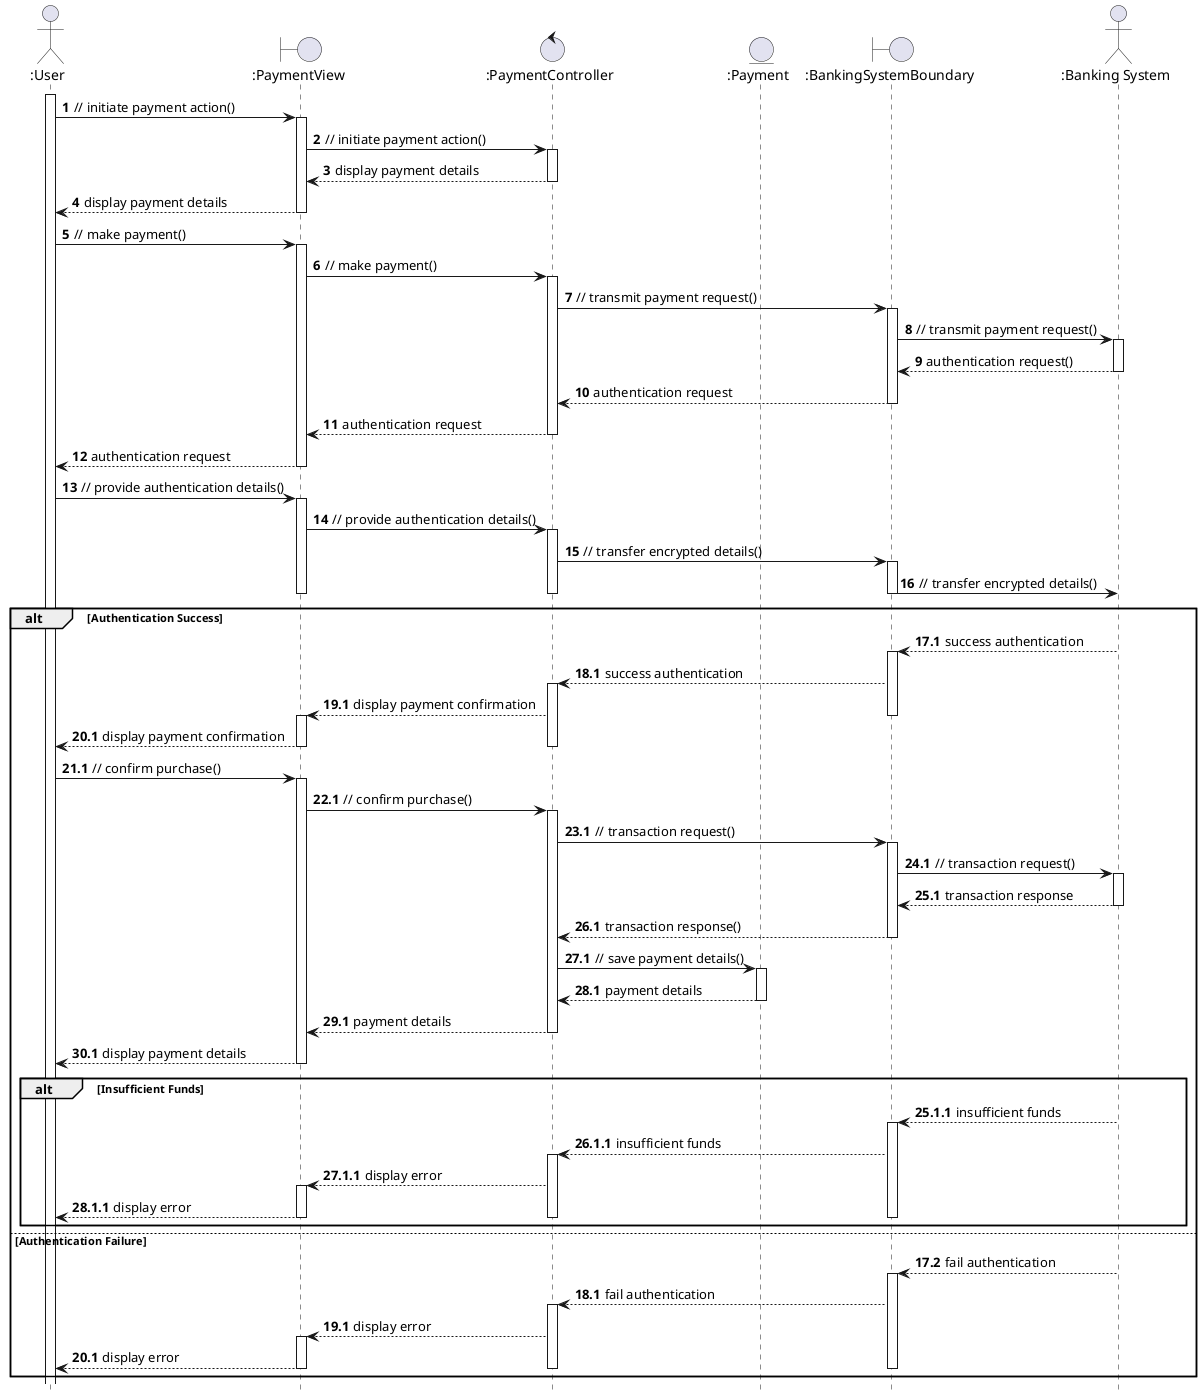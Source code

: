 @startuml
hide footbox

actor ":User" as User
boundary ":PaymentView" as PaymentView
control ":PaymentController" as PaymentController
entity ":Payment" as Payment
boundary  ":BankingSystemBoundary" as BankingSystemBoundary
actor ":Banking System" as BankingSystem

autonumber
User ++
  User -> PaymentView: // initiate payment action()
  activate PaymentView
    PaymentView -> PaymentController: // initiate payment action()
    activate PaymentController
      PaymentController --> PaymentView: display payment details
    deactivate PaymentController
    PaymentView --> User: display payment details
  deactivate PaymentView
  
  User -> PaymentView: // make payment()
  activate PaymentView
    PaymentView -> PaymentController: // make payment()
    activate PaymentController
      PaymentController ->  BankingSystemBoundary: // transmit payment request()
      activate  BankingSystemBoundary
         BankingSystemBoundary -> BankingSystem: // transmit payment request()
        activate BankingSystem
          BankingSystem -->  BankingSystemBoundary: authentication request()
        deactivate BankingSystem
        BankingSystemBoundary --> PaymentController: authentication request
      deactivate  BankingSystemBoundary
      PaymentController --> PaymentView: authentication request
    deactivate PaymentController
    PaymentView --> User: authentication request
  deactivate PaymentView
  User -> PaymentView: // provide authentication details()
  activate PaymentView
    PaymentView -> PaymentController: // provide authentication details()
    activate PaymentController
      PaymentController ->  BankingSystemBoundary: // transfer encrypted details()
      activate  BankingSystemBoundary
         BankingSystemBoundary -> BankingSystem: // transfer encrypted details()
      deactivate  BankingSystemBoundary
    deactivate PaymentController
  deactivate PaymentView

alt Authentication Success
  autonumber 17.1
    BankingSystem -->  BankingSystemBoundary: success authentication
    autonumber inc A
    activate  BankingSystemBoundary
      BankingSystemBoundary --> PaymentController: success authentication
      autonumber inc A
      activate PaymentController
        PaymentController --> PaymentView: display payment confirmation
        autonumber inc A
    deactivate  BankingSystemBoundary
        activate PaymentView
          PaymentView --> User: display payment confirmation
          autonumber inc A
      deactivate PaymentController
        deactivate PaymentView

        User -> PaymentView: // confirm purchase()
        autonumber inc A
        activate PaymentView
          PaymentView -> PaymentController: // confirm purchase()
          autonumber inc A
          activate PaymentController
            PaymentController ->  BankingSystemBoundary: // transaction request()
            autonumber inc A
            activate  BankingSystemBoundary
              BankingSystemBoundary -> BankingSystem: // transaction request()
              autonumber inc A
              activate BankingSystem
                BankingSystem -->  BankingSystemBoundary: transaction response
                autonumber inc A
              deactivate BankingSystem
              BankingSystemBoundary --> PaymentController: transaction response()
              autonumber inc A
            deactivate  BankingSystemBoundary
            PaymentController -> Payment: // save payment details()
            autonumber inc A
            activate Payment
              Payment --> PaymentController: payment details
              autonumber inc A
            deactivate Payment
            PaymentController --> PaymentView: payment details
            autonumber inc A
          deactivate PaymentController
          PaymentView --> User: display payment details
          autonumber inc A
        deactivate PaymentView

    alt Insufficient Funds
      autonumber 25.1.1
      BankingSystem -->  BankingSystemBoundary: insufficient funds
      autonumber inc A
      activate  BankingSystemBoundary
        BankingSystemBoundary --> PaymentController: insufficient funds
        autonumber inc A
        activate PaymentController
          PaymentController --> PaymentView: display error
          autonumber inc A
          activate PaymentView
            PaymentView --> User: display error
            autonumber inc A
          deactivate PaymentView
        deactivate PaymentController
      deactivate  BankingSystemBoundary
    end

else Authentication Failure
  autonumber 17.2
  BankingSystem -->  BankingSystemBoundary: fail authentication
  autonumber inc A
    activate  BankingSystemBoundary
      BankingSystemBoundary --> PaymentController: fail authentication
      autonumber inc A
      activate PaymentController
        PaymentController --> PaymentView: display error
        autonumber inc A
        activate PaymentView
          PaymentView --> User: display error
          autonumber inc A
        deactivate PaymentView
      deactivate PaymentController
    deactivate  BankingSystemBoundary
end

@enduml
